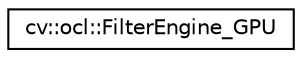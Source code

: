digraph "Graphical Class Hierarchy"
{
 // LATEX_PDF_SIZE
  edge [fontname="Helvetica",fontsize="10",labelfontname="Helvetica",labelfontsize="10"];
  node [fontname="Helvetica",fontsize="10",shape=record];
  rankdir="LR";
  Node0 [label="cv::ocl::FilterEngine_GPU",height=0.2,width=0.4,color="black", fillcolor="white", style="filled",URL="$classcv_1_1ocl_1_1_filter_engine___g_p_u.html",tooltip=" "];
}
